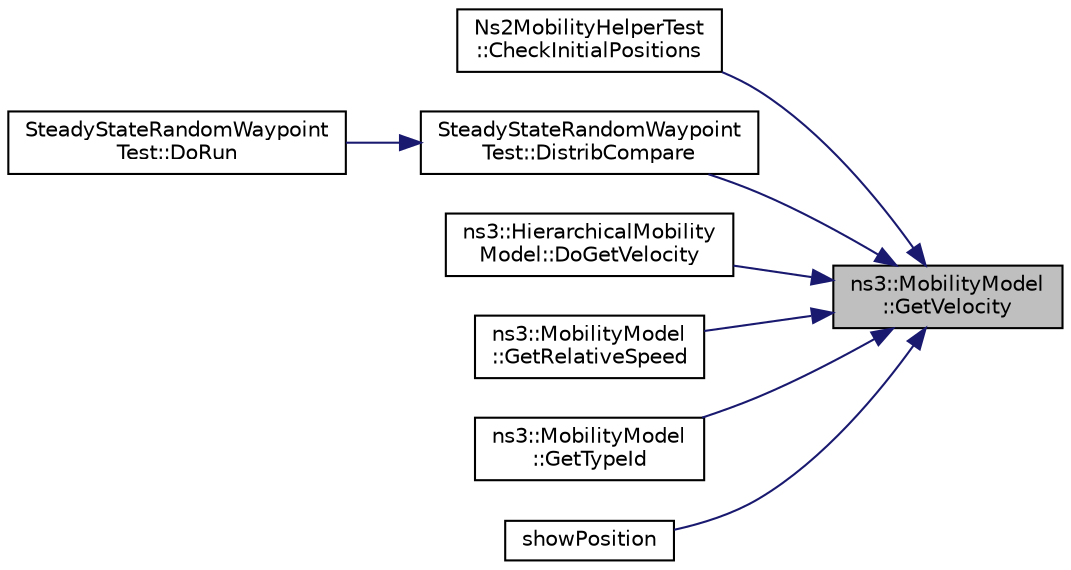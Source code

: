 digraph "ns3::MobilityModel::GetVelocity"
{
 // LATEX_PDF_SIZE
  edge [fontname="Helvetica",fontsize="10",labelfontname="Helvetica",labelfontsize="10"];
  node [fontname="Helvetica",fontsize="10",shape=record];
  rankdir="RL";
  Node1 [label="ns3::MobilityModel\l::GetVelocity",height=0.2,width=0.4,color="black", fillcolor="grey75", style="filled", fontcolor="black",tooltip=" "];
  Node1 -> Node2 [dir="back",color="midnightblue",fontsize="10",style="solid",fontname="Helvetica"];
  Node2 [label="Ns2MobilityHelperTest\l::CheckInitialPositions",height=0.2,width=0.4,color="black", fillcolor="white", style="filled",URL="$class_ns2_mobility_helper_test.html#a243a7724198f1922c9a9510650a9262f",tooltip="Check that all initial positions are correct."];
  Node1 -> Node3 [dir="back",color="midnightblue",fontsize="10",style="solid",fontname="Helvetica"];
  Node3 [label="SteadyStateRandomWaypoint\lTest::DistribCompare",height=0.2,width=0.4,color="black", fillcolor="white", style="filled",URL="$class_steady_state_random_waypoint_test.html#a7fec88fc2579b3c0601a8704e04584d3",tooltip="Distribution compare function."];
  Node3 -> Node4 [dir="back",color="midnightblue",fontsize="10",style="solid",fontname="Helvetica"];
  Node4 [label="SteadyStateRandomWaypoint\lTest::DoRun",height=0.2,width=0.4,color="black", fillcolor="white", style="filled",URL="$class_steady_state_random_waypoint_test.html#a06b559358eab241daa3a937a038729df",tooltip="Implementation to actually run this TestCase."];
  Node1 -> Node5 [dir="back",color="midnightblue",fontsize="10",style="solid",fontname="Helvetica"];
  Node5 [label="ns3::HierarchicalMobility\lModel::DoGetVelocity",height=0.2,width=0.4,color="black", fillcolor="white", style="filled",URL="$classns3_1_1_hierarchical_mobility_model.html#ad4e66d221189ee15884868b6c373b72c",tooltip=" "];
  Node1 -> Node6 [dir="back",color="midnightblue",fontsize="10",style="solid",fontname="Helvetica"];
  Node6 [label="ns3::MobilityModel\l::GetRelativeSpeed",height=0.2,width=0.4,color="black", fillcolor="white", style="filled",URL="$classns3_1_1_mobility_model.html#a5f6b07a9b6dbf9db75f5e0c205dbf533",tooltip=" "];
  Node1 -> Node7 [dir="back",color="midnightblue",fontsize="10",style="solid",fontname="Helvetica"];
  Node7 [label="ns3::MobilityModel\l::GetTypeId",height=0.2,width=0.4,color="black", fillcolor="white", style="filled",URL="$classns3_1_1_mobility_model.html#a3d1346ba74cc805812fac131070ba439",tooltip="Register this type with the TypeId system."];
  Node1 -> Node8 [dir="back",color="midnightblue",fontsize="10",style="solid",fontname="Helvetica"];
  Node8 [label="showPosition",height=0.2,width=0.4,color="black", fillcolor="white", style="filled",URL="$bonnmotion-ns2-example_8cc.html#aa58f33caf8bba45b2f1d495586580172",tooltip=" "];
}
